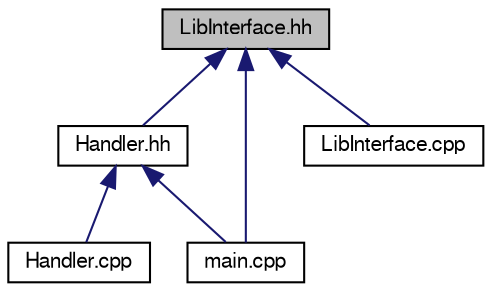 digraph "LibInterface.hh"
{
 // LATEX_PDF_SIZE
  edge [fontname="FreeSans",fontsize="10",labelfontname="FreeSans",labelfontsize="10"];
  node [fontname="FreeSans",fontsize="10",shape=record];
  Node1 [label="LibInterface.hh",height=0.2,width=0.4,color="black", fillcolor="grey75", style="filled", fontcolor="black",tooltip=" "];
  Node1 -> Node2 [dir="back",color="midnightblue",fontsize="10",style="solid",fontname="FreeSans"];
  Node2 [label="Handler.hh",height=0.2,width=0.4,color="black", fillcolor="white", style="filled",URL="$Handler_8hh.html",tooltip=" "];
  Node2 -> Node3 [dir="back",color="midnightblue",fontsize="10",style="solid",fontname="FreeSans"];
  Node3 [label="Handler.cpp",height=0.2,width=0.4,color="black", fillcolor="white", style="filled",URL="$Handler_8cpp.html",tooltip=" "];
  Node2 -> Node4 [dir="back",color="midnightblue",fontsize="10",style="solid",fontname="FreeSans"];
  Node4 [label="main.cpp",height=0.2,width=0.4,color="black", fillcolor="white", style="filled",URL="$main_8cpp.html",tooltip=" "];
  Node1 -> Node5 [dir="back",color="midnightblue",fontsize="10",style="solid",fontname="FreeSans"];
  Node5 [label="LibInterface.cpp",height=0.2,width=0.4,color="black", fillcolor="white", style="filled",URL="$LibInterface_8cpp.html",tooltip=" "];
  Node1 -> Node4 [dir="back",color="midnightblue",fontsize="10",style="solid",fontname="FreeSans"];
}
